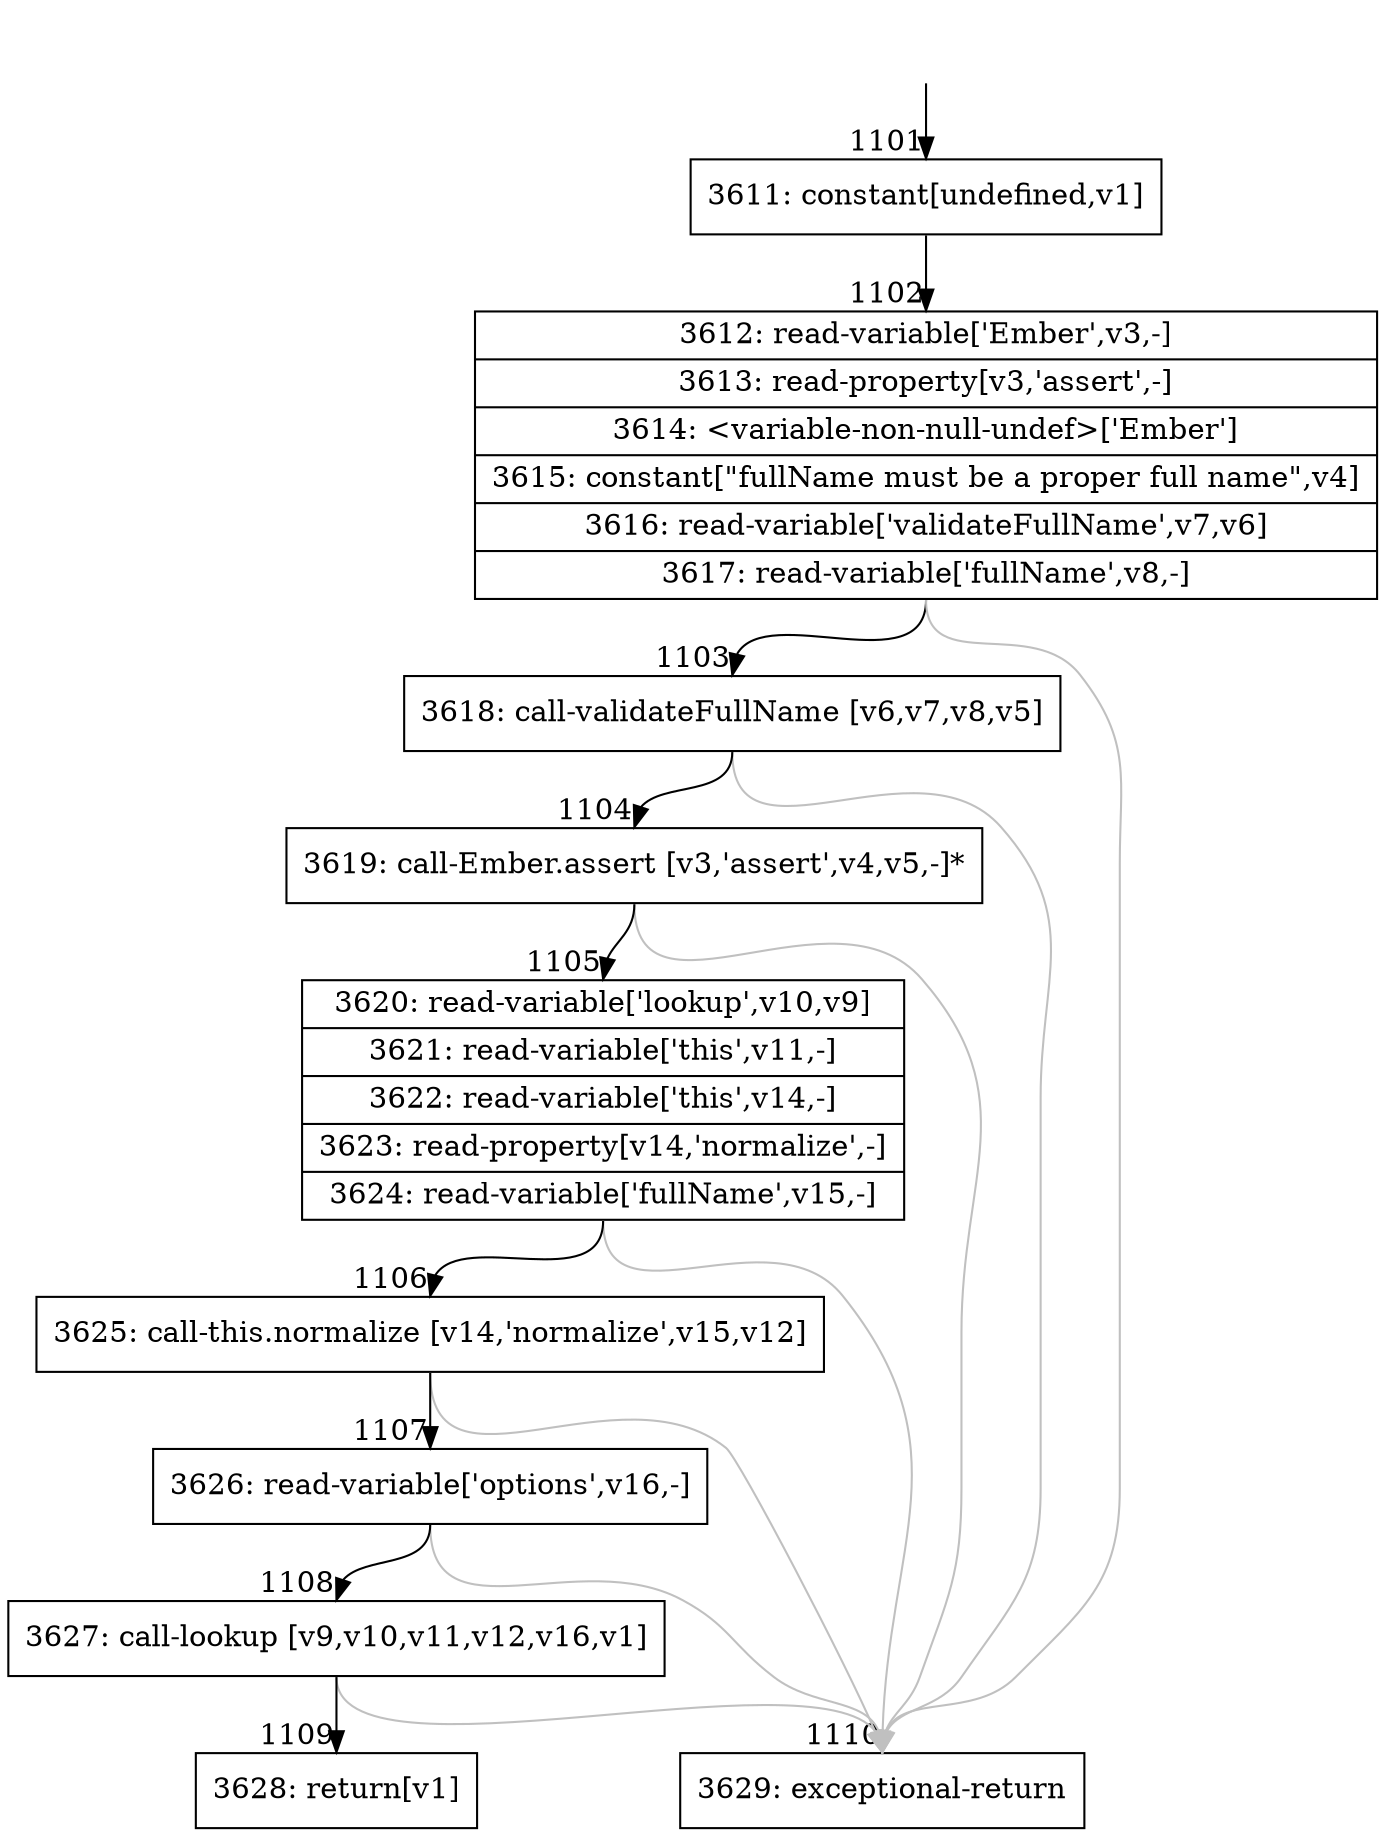 digraph {
rankdir="TD"
BB_entry82[shape=none,label=""];
BB_entry82 -> BB1101 [tailport=s, headport=n, headlabel="    1101"]
BB1101 [shape=record label="{3611: constant[undefined,v1]}" ] 
BB1101 -> BB1102 [tailport=s, headport=n, headlabel="      1102"]
BB1102 [shape=record label="{3612: read-variable['Ember',v3,-]|3613: read-property[v3,'assert',-]|3614: \<variable-non-null-undef\>['Ember']|3615: constant[\"fullName must be a proper full name\",v4]|3616: read-variable['validateFullName',v7,v6]|3617: read-variable['fullName',v8,-]}" ] 
BB1102 -> BB1103 [tailport=s, headport=n, headlabel="      1103"]
BB1102 -> BB1110 [tailport=s, headport=n, color=gray, headlabel="      1110"]
BB1103 [shape=record label="{3618: call-validateFullName [v6,v7,v8,v5]}" ] 
BB1103 -> BB1104 [tailport=s, headport=n, headlabel="      1104"]
BB1103 -> BB1110 [tailport=s, headport=n, color=gray]
BB1104 [shape=record label="{3619: call-Ember.assert [v3,'assert',v4,v5,-]*}" ] 
BB1104 -> BB1105 [tailport=s, headport=n, headlabel="      1105"]
BB1104 -> BB1110 [tailport=s, headport=n, color=gray]
BB1105 [shape=record label="{3620: read-variable['lookup',v10,v9]|3621: read-variable['this',v11,-]|3622: read-variable['this',v14,-]|3623: read-property[v14,'normalize',-]|3624: read-variable['fullName',v15,-]}" ] 
BB1105 -> BB1106 [tailport=s, headport=n, headlabel="      1106"]
BB1105 -> BB1110 [tailport=s, headport=n, color=gray]
BB1106 [shape=record label="{3625: call-this.normalize [v14,'normalize',v15,v12]}" ] 
BB1106 -> BB1107 [tailport=s, headport=n, headlabel="      1107"]
BB1106 -> BB1110 [tailport=s, headport=n, color=gray]
BB1107 [shape=record label="{3626: read-variable['options',v16,-]}" ] 
BB1107 -> BB1108 [tailport=s, headport=n, headlabel="      1108"]
BB1107 -> BB1110 [tailport=s, headport=n, color=gray]
BB1108 [shape=record label="{3627: call-lookup [v9,v10,v11,v12,v16,v1]}" ] 
BB1108 -> BB1109 [tailport=s, headport=n, headlabel="      1109"]
BB1108 -> BB1110 [tailport=s, headport=n, color=gray]
BB1109 [shape=record label="{3628: return[v1]}" ] 
BB1110 [shape=record label="{3629: exceptional-return}" ] 
//#$~ 1410
}
